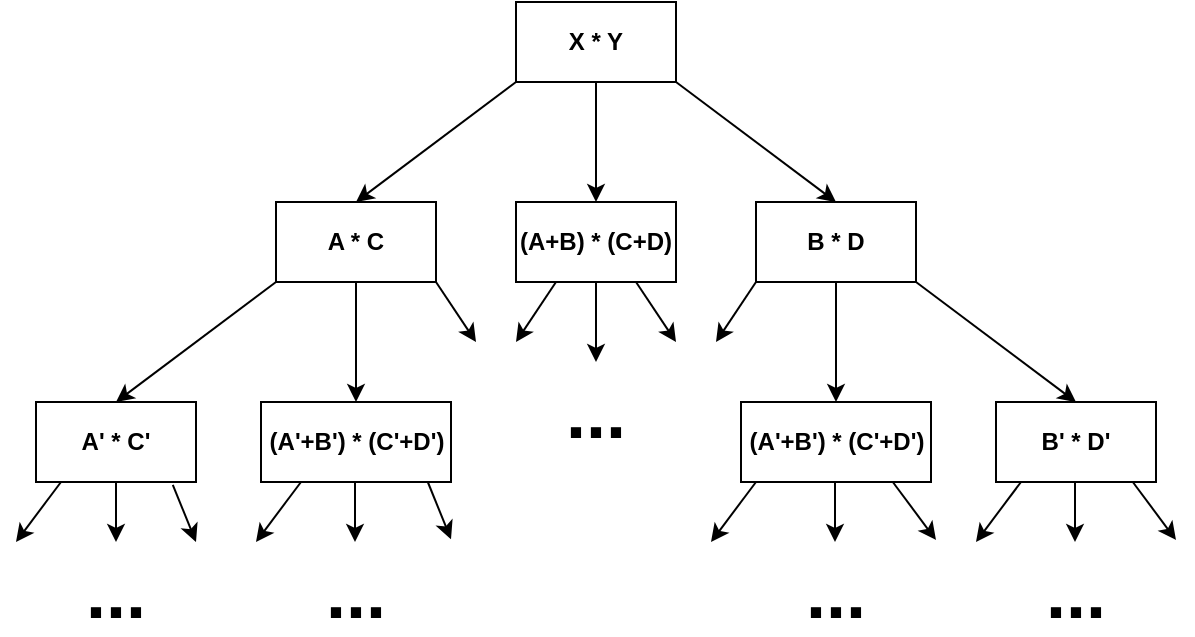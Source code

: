<mxfile version="17.4.5" type="device"><diagram id="kgWGbNS0QLOpudw5jM5z" name="Page-1"><mxGraphModel dx="1278" dy="547" grid="1" gridSize="10" guides="1" tooltips="1" connect="1" arrows="1" fold="1" page="1" pageScale="1" pageWidth="827" pageHeight="1169" math="0" shadow="0"><root><mxCell id="0"/><mxCell id="1" parent="0"/><mxCell id="cGhvI1K4MHwVw-OssO3O-1" value="&lt;b&gt;X * Y&lt;/b&gt;" style="rounded=0;whiteSpace=wrap;html=1;" vertex="1" parent="1"><mxGeometry x="360" y="80" width="80" height="40" as="geometry"/></mxCell><mxCell id="cGhvI1K4MHwVw-OssO3O-2" value="&lt;b&gt;B * D&lt;/b&gt;" style="rounded=0;whiteSpace=wrap;html=1;" vertex="1" parent="1"><mxGeometry x="480" y="180" width="80" height="40" as="geometry"/></mxCell><mxCell id="cGhvI1K4MHwVw-OssO3O-3" value="&lt;b&gt;(A+B) * (C+D)&lt;/b&gt;" style="rounded=0;whiteSpace=wrap;html=1;" vertex="1" parent="1"><mxGeometry x="360" y="180" width="80" height="40" as="geometry"/></mxCell><mxCell id="cGhvI1K4MHwVw-OssO3O-4" value="&lt;b&gt;A * C&lt;/b&gt;" style="rounded=0;whiteSpace=wrap;html=1;" vertex="1" parent="1"><mxGeometry x="240" y="180" width="80" height="40" as="geometry"/></mxCell><mxCell id="cGhvI1K4MHwVw-OssO3O-5" value="&lt;b&gt;A' * C'&lt;/b&gt;" style="rounded=0;whiteSpace=wrap;html=1;" vertex="1" parent="1"><mxGeometry x="120" y="280" width="80" height="40" as="geometry"/></mxCell><mxCell id="cGhvI1K4MHwVw-OssO3O-6" value="&lt;b&gt;(A'+B') * (C'+D')&lt;/b&gt;" style="rounded=0;whiteSpace=wrap;html=1;" vertex="1" parent="1"><mxGeometry x="232.5" y="280" width="95" height="40" as="geometry"/></mxCell><mxCell id="cGhvI1K4MHwVw-OssO3O-8" value="&lt;b&gt;B' * D'&lt;/b&gt;" style="rounded=0;whiteSpace=wrap;html=1;" vertex="1" parent="1"><mxGeometry x="600" y="280" width="80" height="40" as="geometry"/></mxCell><mxCell id="cGhvI1K4MHwVw-OssO3O-9" value="" style="endArrow=classic;html=1;rounded=0;exitX=0;exitY=1;exitDx=0;exitDy=0;entryX=0.5;entryY=0;entryDx=0;entryDy=0;" edge="1" parent="1" source="cGhvI1K4MHwVw-OssO3O-1" target="cGhvI1K4MHwVw-OssO3O-4"><mxGeometry width="50" height="50" relative="1" as="geometry"><mxPoint x="390" y="310" as="sourcePoint"/><mxPoint x="440" y="260" as="targetPoint"/></mxGeometry></mxCell><mxCell id="cGhvI1K4MHwVw-OssO3O-10" value="" style="endArrow=classic;html=1;rounded=0;exitX=0;exitY=1;exitDx=0;exitDy=0;entryX=0.5;entryY=0;entryDx=0;entryDy=0;" edge="1" parent="1" source="cGhvI1K4MHwVw-OssO3O-4" target="cGhvI1K4MHwVw-OssO3O-5"><mxGeometry width="50" height="50" relative="1" as="geometry"><mxPoint x="370" y="130" as="sourcePoint"/><mxPoint x="290" y="170" as="targetPoint"/></mxGeometry></mxCell><mxCell id="cGhvI1K4MHwVw-OssO3O-11" value="" style="endArrow=classic;html=1;rounded=0;exitX=0.5;exitY=1;exitDx=0;exitDy=0;" edge="1" parent="1" source="cGhvI1K4MHwVw-OssO3O-1" target="cGhvI1K4MHwVw-OssO3O-3"><mxGeometry width="50" height="50" relative="1" as="geometry"><mxPoint x="390" y="310" as="sourcePoint"/><mxPoint x="440" y="260" as="targetPoint"/></mxGeometry></mxCell><mxCell id="cGhvI1K4MHwVw-OssO3O-12" value="" style="endArrow=classic;html=1;rounded=0;exitX=0.5;exitY=1;exitDx=0;exitDy=0;entryX=0.5;entryY=0;entryDx=0;entryDy=0;" edge="1" parent="1" source="cGhvI1K4MHwVw-OssO3O-4" target="cGhvI1K4MHwVw-OssO3O-6"><mxGeometry width="50" height="50" relative="1" as="geometry"><mxPoint x="410" y="130" as="sourcePoint"/><mxPoint x="410" y="190" as="targetPoint"/></mxGeometry></mxCell><mxCell id="cGhvI1K4MHwVw-OssO3O-13" value="" style="endArrow=classic;html=1;rounded=0;exitX=0.5;exitY=1;exitDx=0;exitDy=0;entryX=0.5;entryY=0;entryDx=0;entryDy=0;" edge="1" parent="1" source="cGhvI1K4MHwVw-OssO3O-2"><mxGeometry width="50" height="50" relative="1" as="geometry"><mxPoint x="420" y="140" as="sourcePoint"/><mxPoint x="520" y="280" as="targetPoint"/></mxGeometry></mxCell><mxCell id="cGhvI1K4MHwVw-OssO3O-14" value="" style="endArrow=classic;html=1;rounded=0;exitX=1;exitY=1;exitDx=0;exitDy=0;entryX=0.5;entryY=0;entryDx=0;entryDy=0;" edge="1" parent="1" source="cGhvI1K4MHwVw-OssO3O-2" target="cGhvI1K4MHwVw-OssO3O-8"><mxGeometry width="50" height="50" relative="1" as="geometry"><mxPoint x="430" y="150" as="sourcePoint"/><mxPoint x="430" y="210" as="targetPoint"/></mxGeometry></mxCell><mxCell id="cGhvI1K4MHwVw-OssO3O-15" value="" style="endArrow=classic;html=1;rounded=0;exitX=1;exitY=1;exitDx=0;exitDy=0;entryX=0.5;entryY=0;entryDx=0;entryDy=0;" edge="1" parent="1" source="cGhvI1K4MHwVw-OssO3O-1" target="cGhvI1K4MHwVw-OssO3O-2"><mxGeometry width="50" height="50" relative="1" as="geometry"><mxPoint x="440" y="160" as="sourcePoint"/><mxPoint x="440" y="220" as="targetPoint"/></mxGeometry></mxCell><mxCell id="cGhvI1K4MHwVw-OssO3O-16" value="" style="endArrow=classic;html=1;rounded=0;exitX=1;exitY=1;exitDx=0;exitDy=0;" edge="1" parent="1" source="cGhvI1K4MHwVw-OssO3O-4"><mxGeometry width="50" height="50" relative="1" as="geometry"><mxPoint x="450" y="170" as="sourcePoint"/><mxPoint x="340" y="250" as="targetPoint"/></mxGeometry></mxCell><mxCell id="cGhvI1K4MHwVw-OssO3O-17" value="" style="endArrow=classic;html=1;rounded=0;exitX=0;exitY=1;exitDx=0;exitDy=0;" edge="1" parent="1" source="cGhvI1K4MHwVw-OssO3O-2"><mxGeometry width="50" height="50" relative="1" as="geometry"><mxPoint x="460" y="180" as="sourcePoint"/><mxPoint x="460" y="250" as="targetPoint"/></mxGeometry></mxCell><mxCell id="cGhvI1K4MHwVw-OssO3O-18" value="" style="endArrow=classic;html=1;rounded=0;exitX=0.5;exitY=1;exitDx=0;exitDy=0;" edge="1" parent="1" source="cGhvI1K4MHwVw-OssO3O-3"><mxGeometry width="50" height="50" relative="1" as="geometry"><mxPoint x="470" y="190" as="sourcePoint"/><mxPoint x="400" y="260" as="targetPoint"/></mxGeometry></mxCell><mxCell id="cGhvI1K4MHwVw-OssO3O-19" value="" style="endArrow=classic;html=1;rounded=0;exitX=0.75;exitY=1;exitDx=0;exitDy=0;" edge="1" parent="1" source="cGhvI1K4MHwVw-OssO3O-3"><mxGeometry width="50" height="50" relative="1" as="geometry"><mxPoint x="480" y="200" as="sourcePoint"/><mxPoint x="440" y="250" as="targetPoint"/></mxGeometry></mxCell><mxCell id="cGhvI1K4MHwVw-OssO3O-20" value="" style="endArrow=classic;html=1;rounded=0;exitX=0.25;exitY=1;exitDx=0;exitDy=0;" edge="1" parent="1" source="cGhvI1K4MHwVw-OssO3O-3"><mxGeometry width="50" height="50" relative="1" as="geometry"><mxPoint x="490" y="210" as="sourcePoint"/><mxPoint x="360" y="250" as="targetPoint"/></mxGeometry></mxCell><mxCell id="cGhvI1K4MHwVw-OssO3O-21" value="&lt;b&gt;&lt;font style=&quot;font-size: 36px&quot;&gt;...&lt;/font&gt;&lt;/b&gt;" style="text;html=1;strokeColor=none;fillColor=none;align=center;verticalAlign=middle;whiteSpace=wrap;rounded=0;" vertex="1" parent="1"><mxGeometry x="370" y="270" width="60" height="30" as="geometry"/></mxCell><mxCell id="cGhvI1K4MHwVw-OssO3O-23" value="&lt;b&gt;(A'+B') * (C'+D')&lt;/b&gt;" style="rounded=0;whiteSpace=wrap;html=1;" vertex="1" parent="1"><mxGeometry x="472.5" y="280" width="95" height="40" as="geometry"/></mxCell><mxCell id="cGhvI1K4MHwVw-OssO3O-24" value="" style="endArrow=classic;html=1;rounded=0;fontSize=36;exitX=0.5;exitY=1;exitDx=0;exitDy=0;" edge="1" parent="1" source="cGhvI1K4MHwVw-OssO3O-5"><mxGeometry width="50" height="50" relative="1" as="geometry"><mxPoint x="120" y="400" as="sourcePoint"/><mxPoint x="160" y="350" as="targetPoint"/></mxGeometry></mxCell><mxCell id="cGhvI1K4MHwVw-OssO3O-26" value="" style="endArrow=classic;html=1;rounded=0;fontSize=36;exitX=0.5;exitY=1;exitDx=0;exitDy=0;" edge="1" parent="1"><mxGeometry width="50" height="50" relative="1" as="geometry"><mxPoint x="279.5" y="320" as="sourcePoint"/><mxPoint x="279.5" y="350" as="targetPoint"/></mxGeometry></mxCell><mxCell id="cGhvI1K4MHwVw-OssO3O-27" value="" style="endArrow=classic;html=1;rounded=0;fontSize=36;exitX=0.5;exitY=1;exitDx=0;exitDy=0;" edge="1" parent="1"><mxGeometry width="50" height="50" relative="1" as="geometry"><mxPoint x="519.5" y="320" as="sourcePoint"/><mxPoint x="519.5" y="350" as="targetPoint"/></mxGeometry></mxCell><mxCell id="cGhvI1K4MHwVw-OssO3O-28" value="" style="endArrow=classic;html=1;rounded=0;fontSize=36;exitX=0.5;exitY=1;exitDx=0;exitDy=0;" edge="1" parent="1"><mxGeometry width="50" height="50" relative="1" as="geometry"><mxPoint x="639.5" y="320" as="sourcePoint"/><mxPoint x="639.5" y="350" as="targetPoint"/></mxGeometry></mxCell><mxCell id="cGhvI1K4MHwVw-OssO3O-32" value="" style="endArrow=classic;html=1;rounded=0;fontSize=36;exitX=0;exitY=1;exitDx=0;exitDy=0;" edge="1" parent="1"><mxGeometry width="50" height="50" relative="1" as="geometry"><mxPoint x="612.5" y="320" as="sourcePoint"/><mxPoint x="590" y="350" as="targetPoint"/></mxGeometry></mxCell><mxCell id="cGhvI1K4MHwVw-OssO3O-33" value="" style="endArrow=classic;html=1;rounded=0;fontSize=36;exitX=0;exitY=1;exitDx=0;exitDy=0;" edge="1" parent="1"><mxGeometry width="50" height="50" relative="1" as="geometry"><mxPoint x="480" y="320" as="sourcePoint"/><mxPoint x="457.5" y="350" as="targetPoint"/></mxGeometry></mxCell><mxCell id="cGhvI1K4MHwVw-OssO3O-34" value="" style="endArrow=classic;html=1;rounded=0;fontSize=36;exitX=0;exitY=1;exitDx=0;exitDy=0;" edge="1" parent="1"><mxGeometry width="50" height="50" relative="1" as="geometry"><mxPoint x="252.5" y="320" as="sourcePoint"/><mxPoint x="230" y="350" as="targetPoint"/></mxGeometry></mxCell><mxCell id="cGhvI1K4MHwVw-OssO3O-35" value="" style="endArrow=classic;html=1;rounded=0;fontSize=36;exitX=0;exitY=1;exitDx=0;exitDy=0;" edge="1" parent="1"><mxGeometry width="50" height="50" relative="1" as="geometry"><mxPoint x="132.5" y="320" as="sourcePoint"/><mxPoint x="110" y="350" as="targetPoint"/></mxGeometry></mxCell><mxCell id="cGhvI1K4MHwVw-OssO3O-36" value="" style="endArrow=classic;html=1;rounded=0;fontSize=36;exitX=0.855;exitY=1.035;exitDx=0;exitDy=0;exitPerimeter=0;" edge="1" parent="1" source="cGhvI1K4MHwVw-OssO3O-5"><mxGeometry width="50" height="50" relative="1" as="geometry"><mxPoint x="390" y="280" as="sourcePoint"/><mxPoint x="200" y="350" as="targetPoint"/></mxGeometry></mxCell><mxCell id="cGhvI1K4MHwVw-OssO3O-37" value="" style="endArrow=classic;html=1;rounded=0;fontSize=36;exitX=0.855;exitY=1.035;exitDx=0;exitDy=0;exitPerimeter=0;" edge="1" parent="1"><mxGeometry width="50" height="50" relative="1" as="geometry"><mxPoint x="315.9" y="320" as="sourcePoint"/><mxPoint x="327.5" y="348.6" as="targetPoint"/></mxGeometry></mxCell><mxCell id="cGhvI1K4MHwVw-OssO3O-38" value="" style="endArrow=classic;html=1;rounded=0;fontSize=36;exitX=0.855;exitY=1.035;exitDx=0;exitDy=0;exitPerimeter=0;" edge="1" parent="1"><mxGeometry width="50" height="50" relative="1" as="geometry"><mxPoint x="548.4" y="320" as="sourcePoint"/><mxPoint x="570" y="349" as="targetPoint"/></mxGeometry></mxCell><mxCell id="cGhvI1K4MHwVw-OssO3O-39" value="" style="endArrow=classic;html=1;rounded=0;fontSize=36;exitX=0.855;exitY=1.035;exitDx=0;exitDy=0;exitPerimeter=0;" edge="1" parent="1"><mxGeometry width="50" height="50" relative="1" as="geometry"><mxPoint x="668.4" y="320" as="sourcePoint"/><mxPoint x="690" y="349" as="targetPoint"/></mxGeometry></mxCell><mxCell id="cGhvI1K4MHwVw-OssO3O-40" value="&lt;b&gt;&lt;font style=&quot;font-size: 36px&quot;&gt;...&lt;/font&gt;&lt;/b&gt;" style="text;html=1;strokeColor=none;fillColor=none;align=center;verticalAlign=middle;whiteSpace=wrap;rounded=0;" vertex="1" parent="1"><mxGeometry x="130" y="360" width="60" height="30" as="geometry"/></mxCell><mxCell id="cGhvI1K4MHwVw-OssO3O-41" value="&lt;b&gt;&lt;font style=&quot;font-size: 36px&quot;&gt;...&lt;/font&gt;&lt;/b&gt;" style="text;html=1;strokeColor=none;fillColor=none;align=center;verticalAlign=middle;whiteSpace=wrap;rounded=0;" vertex="1" parent="1"><mxGeometry x="250" y="360" width="60" height="30" as="geometry"/></mxCell><mxCell id="cGhvI1K4MHwVw-OssO3O-42" value="&lt;b&gt;&lt;font style=&quot;font-size: 36px&quot;&gt;...&lt;/font&gt;&lt;/b&gt;" style="text;html=1;strokeColor=none;fillColor=none;align=center;verticalAlign=middle;whiteSpace=wrap;rounded=0;" vertex="1" parent="1"><mxGeometry x="490" y="360" width="60" height="30" as="geometry"/></mxCell><mxCell id="cGhvI1K4MHwVw-OssO3O-43" value="&lt;b&gt;&lt;font style=&quot;font-size: 36px&quot;&gt;...&lt;/font&gt;&lt;/b&gt;" style="text;html=1;strokeColor=none;fillColor=none;align=center;verticalAlign=middle;whiteSpace=wrap;rounded=0;" vertex="1" parent="1"><mxGeometry x="610" y="360" width="60" height="30" as="geometry"/></mxCell></root></mxGraphModel></diagram></mxfile>